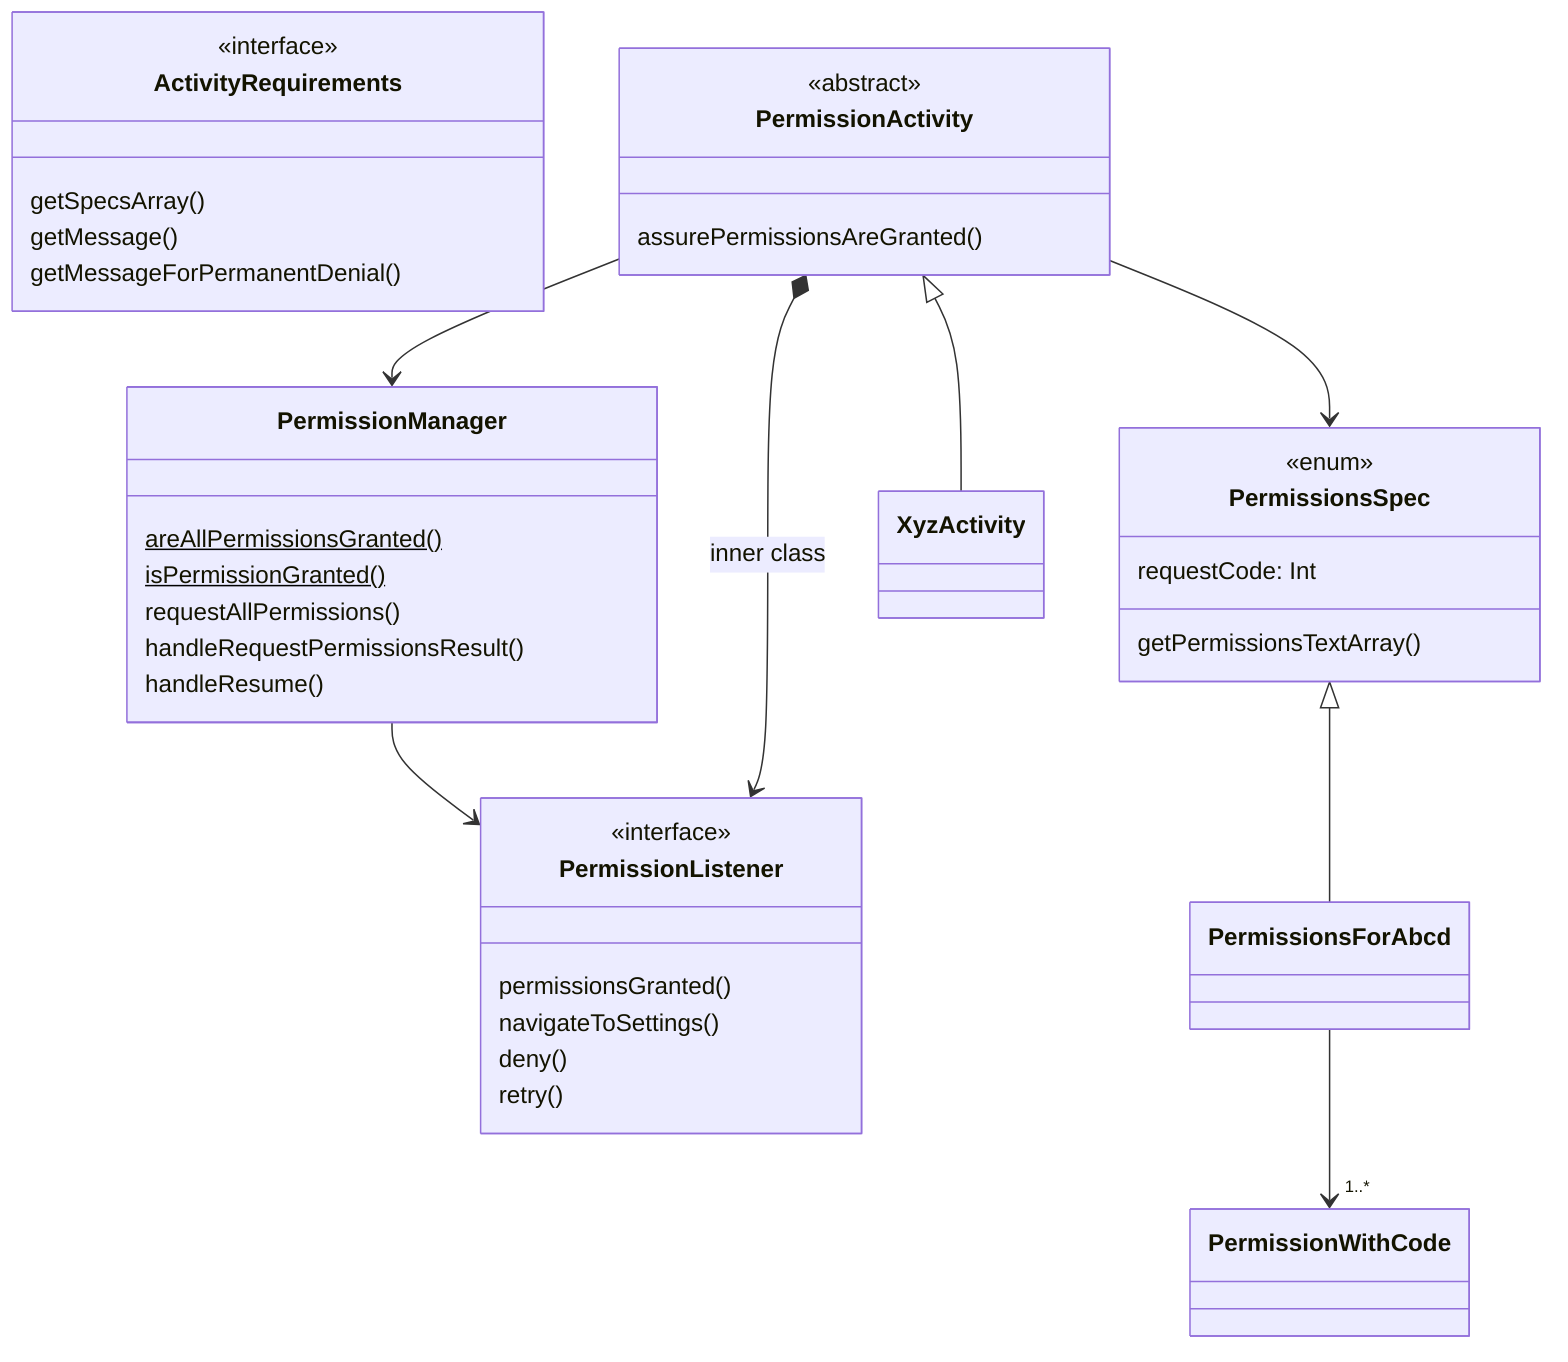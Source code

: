 classDiagram
    class ActivityRequirements{
        <<interface>>
        getSpecsArray()
        getMessage()
        getMessageForPermanentDenial()
    }
    class PermissionActivity{
        <<abstract>>
        assurePermissionsAreGranted()
    }
    class PermissionsSpec{
        <<enum>>
        requestCode: Int
        getPermissionsTextArray()
    }
    class PermissionListener{
        <<interface>>
        permissionsGranted()
        navigateToSettings()
        deny()
        retry()
    }
    class PermissionManager{
        areAllPermissionsGranted()$
        isPermissionGranted()$
        requestAllPermissions()
        handleRequestPermissionsResult()
        handleResume()
    }
    PermissionActivity <|-- XyzActivity
    PermissionActivity --> PermissionManager
    PermissionActivity --> PermissionsSpec
    PermissionsSpec <|-- PermissionsForAbcd
    PermissionsForAbcd --> "1..*" PermissionWithCode
    PermissionManager --> PermissionListener
    PermissionActivity *--> PermissionListener : inner class